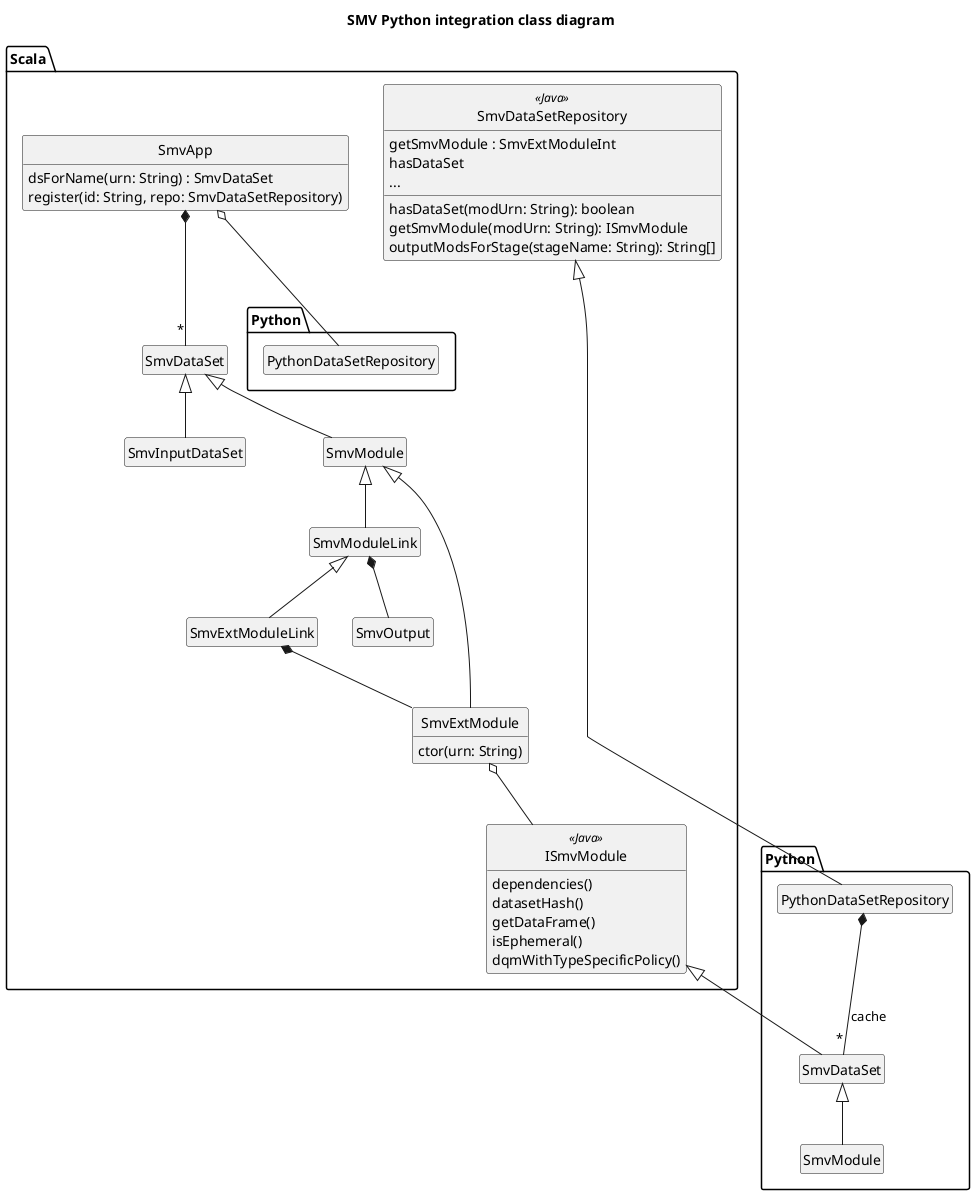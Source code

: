 @startuml

title SMV Python integration class diagram

hide empty methods
hide empty fields
hide circle

package Scala {
  class SmvApp {
    dsForName(urn: String) : SmvDataSet
    register(id: String, repo: SmvDataSetRepository)
  }
  class SmvDataSetRepository <<Java>> {
    hasDataSet(modUrn: String): boolean
    getSmvModule(modUrn: String): ISmvModule
    outputModsForStage(stageName: String): String[]
  }
  class SmvOutput
  class SmvDataSet
  class SmvInputDataSet extends SmvDataSet
  class Scala.ISmvModule <<Java>> {
    dependencies()
    datasetHash()
    getDataFrame()
    isEphemeral()
    dqmWithTypeSpecificPolicy()
  }
  class Scala.SmvDataSetRepository {
    getSmvModule : SmvExtModuleInt
    hasDataSet
    ...
  }

  SmvApp o-- Python.PythonDataSetRepository
  SmvApp *-- "*" SmvDataSet

  class SmvModuleLink extends SmvModule
  SmvModuleLink *-- SmvOutput

  class SmvModule extends SmvDataSet

  class SmvExtModule extends SmvModule {
    ctor(urn: String)
  }
  SmvExtModule o-- Scala.ISmvModule

  class SmvExtModuleLink extends SmvModuleLink
  SmvExtModuleLink *-- SmvExtModule
}

package Python {

  class PythonDataSetRepository extends Scala.SmvDataSetRepository
  class SmvDataSet extends Scala.ISmvModule

  class SmvModule extends SmvDataSet

  PythonDataSetRepository *-- "*" SmvDataSet : "cache"
}

@enduml
